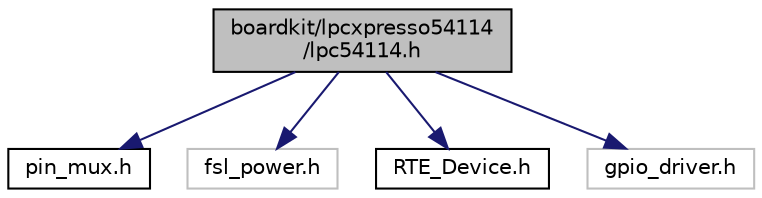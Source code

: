 digraph "boardkit/lpcxpresso54114/lpc54114.h"
{
  edge [fontname="Helvetica",fontsize="10",labelfontname="Helvetica",labelfontsize="10"];
  node [fontname="Helvetica",fontsize="10",shape=record];
  Node0 [label="boardkit/lpcxpresso54114\l/lpc54114.h",height=0.2,width=0.4,color="black", fillcolor="grey75", style="filled", fontcolor="black"];
  Node0 -> Node1 [color="midnightblue",fontsize="10",style="solid",fontname="Helvetica"];
  Node1 [label="pin_mux.h",height=0.2,width=0.4,color="black", fillcolor="white", style="filled",URL="$lpcxpresso54114_2pin__mux_8h.html"];
  Node0 -> Node2 [color="midnightblue",fontsize="10",style="solid",fontname="Helvetica"];
  Node2 [label="fsl_power.h",height=0.2,width=0.4,color="grey75", fillcolor="white", style="filled"];
  Node0 -> Node3 [color="midnightblue",fontsize="10",style="solid",fontname="Helvetica"];
  Node3 [label="RTE_Device.h",height=0.2,width=0.4,color="black", fillcolor="white", style="filled",URL="$lpcxpresso54114_2_r_t_e___device_8h.html"];
  Node0 -> Node4 [color="midnightblue",fontsize="10",style="solid",fontname="Helvetica"];
  Node4 [label="gpio_driver.h",height=0.2,width=0.4,color="grey75", fillcolor="white", style="filled"];
}

